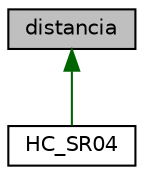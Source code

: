 digraph "distancia"
{
 // LATEX_PDF_SIZE
  edge [fontname="Helvetica",fontsize="10",labelfontname="Helvetica",labelfontsize="10"];
  node [fontname="Helvetica",fontsize="10",shape=record];
  Node1 [label="distancia",height=0.2,width=0.4,color="black", fillcolor="grey75", style="filled", fontcolor="black",tooltip="Clase del objeto distancia Clase abstracta pura para la generación de HCS-R04."];
  Node1 -> Node2 [dir="back",color="darkgreen",fontsize="10",style="solid",fontname="Helvetica"];
  Node2 [label="HC_SR04",height=0.2,width=0.4,color="black", fillcolor="white", style="filled",URL="$class_h_c___s_r04.html",tooltip="Clase del objeto HC_SR04 El objeto HC_SR04 Mide distancia mediante el uso de un ultrasónico...."];
}
